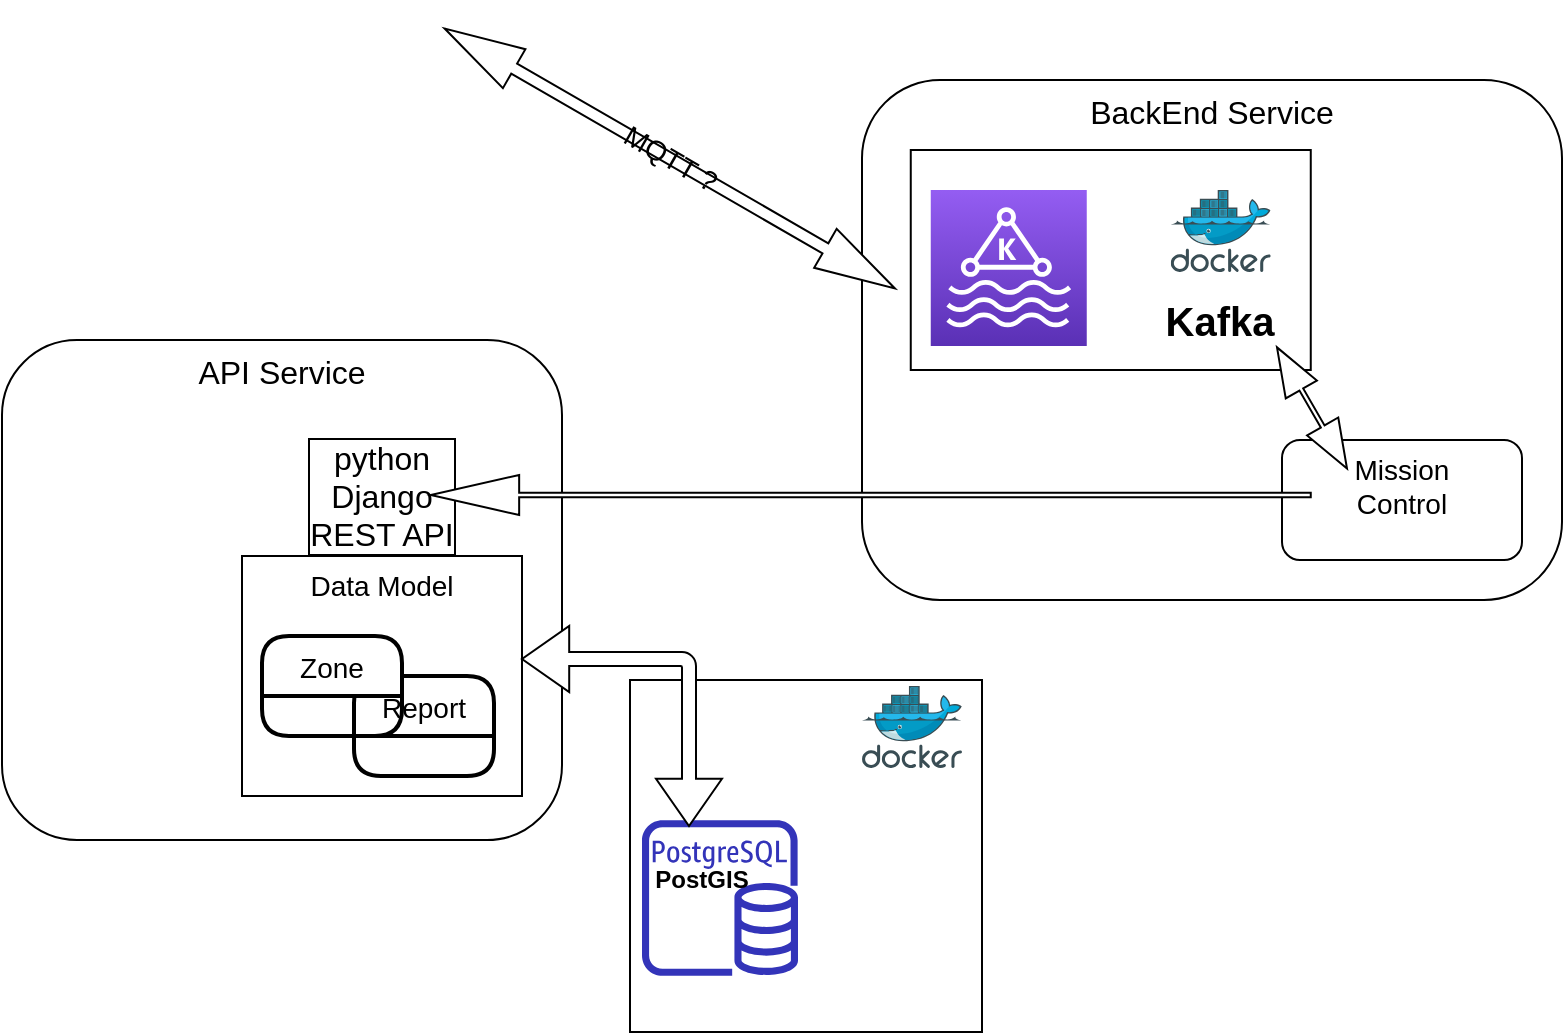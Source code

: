 <mxfile version="14.8.0" type="device"><diagram id="zLKvjOqKJQ6yt3LMIc__" name="Page-1"><mxGraphModel dx="782" dy="744" grid="1" gridSize="10" guides="1" tooltips="1" connect="1" arrows="1" fold="1" page="1" pageScale="1" pageWidth="827" pageHeight="1169" math="0" shadow="0"><root><mxCell id="0"/><mxCell id="1" parent="0"/><mxCell id="58lQXcs7pxI5jwvc63aK-1" value="BackEnd Service" style="rounded=1;whiteSpace=wrap;html=1;verticalAlign=top;fontSize=16;" parent="1" vertex="1"><mxGeometry x="450" y="60" width="350" height="260" as="geometry"/></mxCell><mxCell id="58lQXcs7pxI5jwvc63aK-2" value="API Service" style="rounded=1;whiteSpace=wrap;html=1;fontSize=16;verticalAlign=top;" parent="1" vertex="1"><mxGeometry x="20" y="190" width="280" height="250" as="geometry"/></mxCell><mxCell id="58lQXcs7pxI5jwvc63aK-3" value="python&lt;br&gt;Django&lt;br&gt;REST API" style="text;html=1;strokeColor=none;fillColor=none;align=center;verticalAlign=middle;whiteSpace=wrap;rounded=0;fontSize=16;labelBorderColor=#000000;" parent="1" vertex="1"><mxGeometry x="160" y="215" width="100" height="105" as="geometry"/></mxCell><mxCell id="58lQXcs7pxI5jwvc63aK-4" value="" style="shape=image;html=1;verticalAlign=top;verticalLabelPosition=bottom;labelBackgroundColor=#ffffff;imageAspect=0;aspect=fixed;image=https://cdn2.iconfinder.com/data/icons/innovation-technology-1/512/tech_0011-128.png;fontSize=16;" parent="1" vertex="1"><mxGeometry x="190" y="20" width="40" height="40" as="geometry"/></mxCell><mxCell id="58lQXcs7pxI5jwvc63aK-6" value="" style="whiteSpace=wrap;html=1;aspect=fixed;fontSize=16;verticalAlign=top;" parent="1" vertex="1"><mxGeometry x="334" y="360" width="176" height="176" as="geometry"/></mxCell><mxCell id="58lQXcs7pxI5jwvc63aK-7" value="" style="outlineConnect=0;fontColor=#232F3E;gradientColor=none;fillColor=#3334B9;strokeColor=none;dashed=0;verticalLabelPosition=bottom;verticalAlign=top;align=center;html=1;fontSize=12;fontStyle=0;aspect=fixed;pointerEvents=1;shape=mxgraph.aws4.rds_postgresql_instance;" parent="1" vertex="1"><mxGeometry x="340" y="430" width="78" height="78" as="geometry"/></mxCell><mxCell id="58lQXcs7pxI5jwvc63aK-8" value="" style="shape=image;html=1;verticalAlign=top;verticalLabelPosition=bottom;labelBackgroundColor=#ffffff;imageAspect=0;aspect=fixed;image=https://cdn0.iconfinder.com/data/icons/free-daily-icon-set/512/Globe-128.png;fontSize=16;direction=south;rotation=90;" parent="1" vertex="1"><mxGeometry x="350" y="470" width="26" height="26" as="geometry"/></mxCell><mxCell id="58lQXcs7pxI5jwvc63aK-9" value="PostGIS" style="text;html=1;strokeColor=none;fillColor=none;align=center;verticalAlign=middle;whiteSpace=wrap;rounded=0;fontSize=12;fontStyle=1" parent="1" vertex="1"><mxGeometry x="350" y="450" width="40" height="20" as="geometry"/></mxCell><mxCell id="58lQXcs7pxI5jwvc63aK-10" value="" style="shape=image;html=1;verticalAlign=top;verticalLabelPosition=bottom;labelBackgroundColor=#ffffff;imageAspect=0;aspect=fixed;image=https://cdn4.iconfinder.com/data/icons/logos-and-brands/512/267_Python_logo-128.png;fontSize=12;" parent="1" vertex="1"><mxGeometry x="40" y="382" width="48" height="48" as="geometry"/></mxCell><mxCell id="58lQXcs7pxI5jwvc63aK-16" value="Data Model" style="rounded=0;whiteSpace=wrap;html=1;fontSize=14;verticalAlign=top;" parent="1" vertex="1"><mxGeometry x="140" y="298" width="140" height="120" as="geometry"/></mxCell><mxCell id="58lQXcs7pxI5jwvc63aK-15" value="Report" style="swimlane;childLayout=stackLayout;horizontal=1;startSize=30;horizontalStack=0;rounded=1;fontSize=14;fontStyle=0;strokeWidth=2;resizeParent=0;resizeLast=1;shadow=0;dashed=0;align=center;" parent="1" vertex="1"><mxGeometry x="196" y="358" width="70" height="50" as="geometry"/></mxCell><mxCell id="58lQXcs7pxI5jwvc63aK-13" value="Zone" style="swimlane;childLayout=stackLayout;horizontal=1;startSize=30;horizontalStack=0;rounded=1;fontSize=14;fontStyle=0;strokeWidth=2;resizeParent=0;resizeLast=1;shadow=0;dashed=0;align=center;" parent="1" vertex="1"><mxGeometry x="150" y="338" width="70" height="50" as="geometry"/></mxCell><mxCell id="58lQXcs7pxI5jwvc63aK-17" value="" style="aspect=fixed;html=1;points=[];align=center;image;fontSize=12;image=img/lib/mscae/Docker.svg;" parent="1" vertex="1"><mxGeometry x="450" y="363" width="50" height="41" as="geometry"/></mxCell><mxCell id="58lQXcs7pxI5jwvc63aK-18" value="" style="rounded=0;whiteSpace=wrap;html=1;fontSize=14;verticalAlign=top;" parent="1" vertex="1"><mxGeometry x="474.38" y="95" width="200" height="110" as="geometry"/></mxCell><mxCell id="58lQXcs7pxI5jwvc63aK-11" value="" style="points=[[0,0,0],[0.25,0,0],[0.5,0,0],[0.75,0,0],[1,0,0],[0,1,0],[0.25,1,0],[0.5,1,0],[0.75,1,0],[1,1,0],[0,0.25,0],[0,0.5,0],[0,0.75,0],[1,0.25,0],[1,0.5,0],[1,0.75,0]];outlineConnect=0;fontColor=#232F3E;gradientColor=#945DF2;gradientDirection=north;fillColor=#5A30B5;strokeColor=#ffffff;dashed=0;verticalLabelPosition=bottom;verticalAlign=top;align=center;html=1;fontSize=12;fontStyle=0;aspect=fixed;shape=mxgraph.aws4.resourceIcon;resIcon=mxgraph.aws4.managed_streaming_for_kafka;" parent="1" vertex="1"><mxGeometry x="484.38" y="115" width="78" height="78" as="geometry"/></mxCell><mxCell id="58lQXcs7pxI5jwvc63aK-19" value="" style="aspect=fixed;html=1;points=[];align=center;image;fontSize=12;image=img/lib/mscae/Docker.svg;" parent="1" vertex="1"><mxGeometry x="604.38" y="115" width="50" height="41" as="geometry"/></mxCell><mxCell id="58lQXcs7pxI5jwvc63aK-20" value="" style="html=1;shadow=0;dashed=0;align=center;verticalAlign=middle;shape=mxgraph.arrows2.bendDoubleArrow;dy=3.5;dx=23.6;arrowHead=33;rounded=1;fontSize=14;rotation=90;" parent="1" vertex="1"><mxGeometry x="280" y="333" width="100" height="100" as="geometry"/></mxCell><mxCell id="58lQXcs7pxI5jwvc63aK-21" value="Mission&lt;br&gt;Control" style="rounded=1;whiteSpace=wrap;html=1;fontSize=14;verticalAlign=top;" parent="1" vertex="1"><mxGeometry x="660" y="240" width="120" height="60" as="geometry"/></mxCell><mxCell id="58lQXcs7pxI5jwvc63aK-12" value="Kafka" style="text;html=1;strokeColor=none;fillColor=none;align=center;verticalAlign=middle;whiteSpace=wrap;rounded=0;fontSize=20;fontStyle=1" parent="1" vertex="1"><mxGeometry x="589.38" y="170" width="80" height="20" as="geometry"/></mxCell><mxCell id="58lQXcs7pxI5jwvc63aK-22" value="" style="html=1;shadow=0;dashed=0;align=center;verticalAlign=middle;shape=mxgraph.arrows2.twoWayArrow;dy=0.88;dx=24.32;fontSize=14;rotation=-120;" parent="1" vertex="1"><mxGeometry x="640" y="215" width="70" height="17.99" as="geometry"/></mxCell><mxCell id="58lQXcs7pxI5jwvc63aK-23" value="" style="html=1;shadow=0;dashed=0;align=center;verticalAlign=middle;shape=mxgraph.arrows2.arrow;dy=0.89;dx=44.2;notch=0;fontSize=14;rotation=-180;" parent="1" vertex="1"><mxGeometry x="234.38" y="257.5" width="440" height="20" as="geometry"/></mxCell><mxCell id="58lQXcs7pxI5jwvc63aK-24" value="MQTT ?" style="html=1;shadow=0;dashed=0;align=center;verticalAlign=middle;shape=mxgraph.arrows2.twoWayArrow;dy=0.74;dx=40.15;fontSize=14;rotation=30;" parent="1" vertex="1"><mxGeometry x="223.89" y="88" width="260" height="22.5" as="geometry"/></mxCell></root></mxGraphModel></diagram></mxfile>